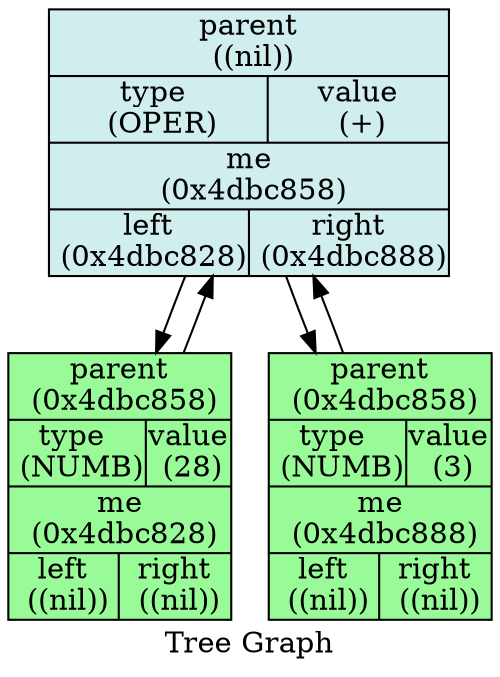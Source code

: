 digraph Tree {

    node [shape = "circle", style = "filled", fillcolor = "red",fontcolor = "#000000", margin = "0.01"];
    rankdir = "TB";
    label   = "Tree Graph";

    "_0x4dbc858" [label = "{ {parent\n ((nil))} | {type \n (OPER) | value\n (+)}| {me\n (0x4dbc858)} | {left\n (0x4dbc828) | right\n (0x4dbc888)} }",fillcolor = "lightcyan2", shape = "record"];
    "_0x4dbc858"->"_0x4dbc828";
    "_0x4dbc858"->"_0x4dbc888";


    "_0x4dbc828" [label = "{ {parent\n (0x4dbc858)} | {type \n (NUMB) | value\n (28)}| {me\n (0x4dbc828)} | {left\n ((nil)) | right\n ((nil))} }",fillcolor = "palegreen", shape = "record"];
    "_0x4dbc828"->"_0x4dbc858";


    "_0x4dbc888" [label = "{ {parent\n (0x4dbc858)} | {type \n (NUMB) | value\n (3)}| {me\n (0x4dbc888)} | {left\n ((nil)) | right\n ((nil))} }",fillcolor = "palegreen", shape = "record"];
    "_0x4dbc888"->"_0x4dbc858";


}
